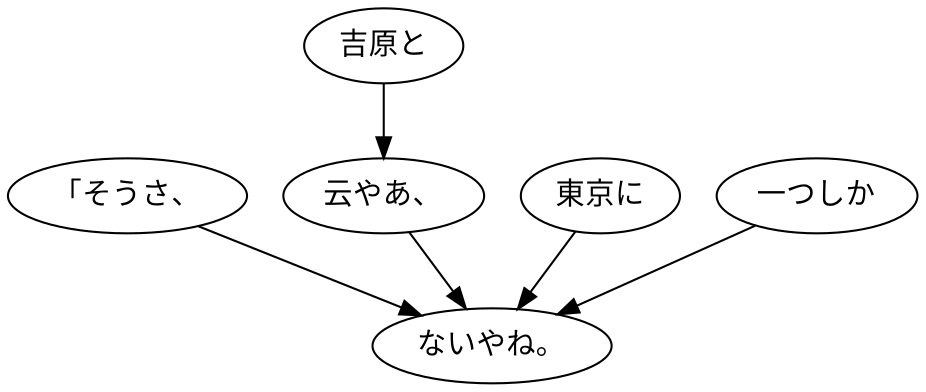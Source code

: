 digraph graph6311 {
	node0 [label="「そうさ、"];
	node1 [label="吉原と"];
	node2 [label="云やあ、"];
	node3 [label="東京に"];
	node4 [label="一つしか"];
	node5 [label="ないやね。"];
	node0 -> node5;
	node1 -> node2;
	node2 -> node5;
	node3 -> node5;
	node4 -> node5;
}
